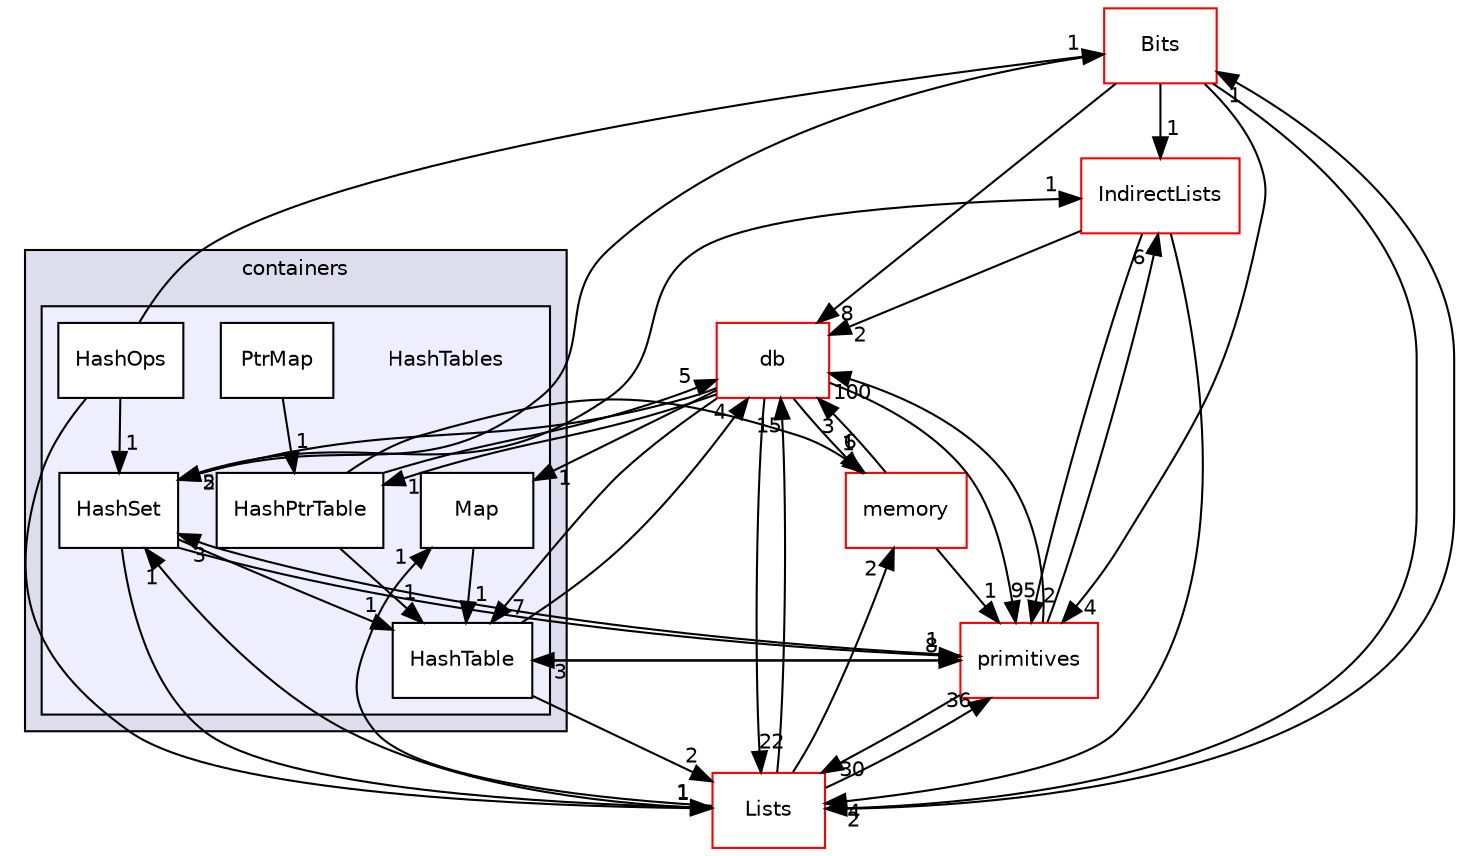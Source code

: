 digraph "src/OpenFOAM/containers/HashTables" {
  bgcolor=transparent;
  compound=true
  node [ fontsize="10", fontname="Helvetica"];
  edge [ labelfontsize="10", labelfontname="Helvetica"];
  subgraph clusterdir_19d0872053bde092be81d7fe3f56cbf7 {
    graph [ bgcolor="#ddddee", pencolor="black", label="containers" fontname="Helvetica", fontsize="10", URL="dir_19d0872053bde092be81d7fe3f56cbf7.html"]
  subgraph clusterdir_46dbcbff8acc0ae94a21b2306d4033de {
    graph [ bgcolor="#eeeeff", pencolor="black", label="" URL="dir_46dbcbff8acc0ae94a21b2306d4033de.html"];
    dir_46dbcbff8acc0ae94a21b2306d4033de [shape=plaintext label="HashTables"];
    dir_c6033071a64522a9c9d4c9f2ec5fac32 [shape=box label="HashOps" color="black" fillcolor="white" style="filled" URL="dir_c6033071a64522a9c9d4c9f2ec5fac32.html"];
    dir_9d052a20cc7c72f2042723e1f64d72da [shape=box label="HashPtrTable" color="black" fillcolor="white" style="filled" URL="dir_9d052a20cc7c72f2042723e1f64d72da.html"];
    dir_86ef61c4f082e14e1ecb08a941813d2b [shape=box label="HashSet" color="black" fillcolor="white" style="filled" URL="dir_86ef61c4f082e14e1ecb08a941813d2b.html"];
    dir_dcde9bf13ea0c61e93d77318a0380b7d [shape=box label="HashTable" color="black" fillcolor="white" style="filled" URL="dir_dcde9bf13ea0c61e93d77318a0380b7d.html"];
    dir_b3412b905c0ae5090c3c1102e09cbfa0 [shape=box label="Map" color="black" fillcolor="white" style="filled" URL="dir_b3412b905c0ae5090c3c1102e09cbfa0.html"];
    dir_f0f844ad99fd21ac36e8fc27f2ba0572 [shape=box label="PtrMap" color="black" fillcolor="white" style="filled" URL="dir_f0f844ad99fd21ac36e8fc27f2ba0572.html"];
  }
  }
  dir_385a22dcc2f7120acb0f1a7a832b3b8d [shape=box label="memory" color="red" URL="dir_385a22dcc2f7120acb0f1a7a832b3b8d.html"];
  dir_f1bdd3e1864452c4a43cb0467c28790d [shape=box label="IndirectLists" color="red" URL="dir_f1bdd3e1864452c4a43cb0467c28790d.html"];
  dir_63c634f7a7cfd679ac26c67fb30fc32f [shape=box label="db" color="red" URL="dir_63c634f7a7cfd679ac26c67fb30fc32f.html"];
  dir_d88157af7a891d11a6818b2689bd5e5e [shape=box label="Bits" color="red" URL="dir_d88157af7a891d11a6818b2689bd5e5e.html"];
  dir_3e50f45338116b169052b428016851aa [shape=box label="primitives" color="red" URL="dir_3e50f45338116b169052b428016851aa.html"];
  dir_f87fe3b02e96c330e8a853ff310f1666 [shape=box label="Lists" color="red" URL="dir_f87fe3b02e96c330e8a853ff310f1666.html"];
  dir_9d052a20cc7c72f2042723e1f64d72da->dir_dcde9bf13ea0c61e93d77318a0380b7d [headlabel="1", labeldistance=1.5 headhref="dir_002174_002176.html"];
  dir_9d052a20cc7c72f2042723e1f64d72da->dir_385a22dcc2f7120acb0f1a7a832b3b8d [headlabel="1", labeldistance=1.5 headhref="dir_002174_002521.html"];
  dir_9d052a20cc7c72f2042723e1f64d72da->dir_63c634f7a7cfd679ac26c67fb30fc32f [headlabel="5", labeldistance=1.5 headhref="dir_002174_002218.html"];
  dir_dcde9bf13ea0c61e93d77318a0380b7d->dir_63c634f7a7cfd679ac26c67fb30fc32f [headlabel="4", labeldistance=1.5 headhref="dir_002176_002218.html"];
  dir_dcde9bf13ea0c61e93d77318a0380b7d->dir_3e50f45338116b169052b428016851aa [headlabel="8", labeldistance=1.5 headhref="dir_002176_002628.html"];
  dir_dcde9bf13ea0c61e93d77318a0380b7d->dir_f87fe3b02e96c330e8a853ff310f1666 [headlabel="2", labeldistance=1.5 headhref="dir_002176_002198.html"];
  dir_385a22dcc2f7120acb0f1a7a832b3b8d->dir_63c634f7a7cfd679ac26c67fb30fc32f [headlabel="3", labeldistance=1.5 headhref="dir_002521_002218.html"];
  dir_385a22dcc2f7120acb0f1a7a832b3b8d->dir_3e50f45338116b169052b428016851aa [headlabel="1", labeldistance=1.5 headhref="dir_002521_002628.html"];
  dir_c6033071a64522a9c9d4c9f2ec5fac32->dir_d88157af7a891d11a6818b2689bd5e5e [headlabel="1", labeldistance=1.5 headhref="dir_002173_002157.html"];
  dir_c6033071a64522a9c9d4c9f2ec5fac32->dir_f87fe3b02e96c330e8a853ff310f1666 [headlabel="1", labeldistance=1.5 headhref="dir_002173_002198.html"];
  dir_c6033071a64522a9c9d4c9f2ec5fac32->dir_86ef61c4f082e14e1ecb08a941813d2b [headlabel="1", labeldistance=1.5 headhref="dir_002173_002175.html"];
  dir_b3412b905c0ae5090c3c1102e09cbfa0->dir_dcde9bf13ea0c61e93d77318a0380b7d [headlabel="1", labeldistance=1.5 headhref="dir_002177_002176.html"];
  dir_f1bdd3e1864452c4a43cb0467c28790d->dir_63c634f7a7cfd679ac26c67fb30fc32f [headlabel="2", labeldistance=1.5 headhref="dir_002181_002218.html"];
  dir_f1bdd3e1864452c4a43cb0467c28790d->dir_3e50f45338116b169052b428016851aa [headlabel="2", labeldistance=1.5 headhref="dir_002181_002628.html"];
  dir_f1bdd3e1864452c4a43cb0467c28790d->dir_f87fe3b02e96c330e8a853ff310f1666 [headlabel="4", labeldistance=1.5 headhref="dir_002181_002198.html"];
  dir_63c634f7a7cfd679ac26c67fb30fc32f->dir_9d052a20cc7c72f2042723e1f64d72da [headlabel="1", labeldistance=1.5 headhref="dir_002218_002174.html"];
  dir_63c634f7a7cfd679ac26c67fb30fc32f->dir_dcde9bf13ea0c61e93d77318a0380b7d [headlabel="7", labeldistance=1.5 headhref="dir_002218_002176.html"];
  dir_63c634f7a7cfd679ac26c67fb30fc32f->dir_385a22dcc2f7120acb0f1a7a832b3b8d [headlabel="6", labeldistance=1.5 headhref="dir_002218_002521.html"];
  dir_63c634f7a7cfd679ac26c67fb30fc32f->dir_b3412b905c0ae5090c3c1102e09cbfa0 [headlabel="1", labeldistance=1.5 headhref="dir_002218_002177.html"];
  dir_63c634f7a7cfd679ac26c67fb30fc32f->dir_3e50f45338116b169052b428016851aa [headlabel="95", labeldistance=1.5 headhref="dir_002218_002628.html"];
  dir_63c634f7a7cfd679ac26c67fb30fc32f->dir_f87fe3b02e96c330e8a853ff310f1666 [headlabel="22", labeldistance=1.5 headhref="dir_002218_002198.html"];
  dir_63c634f7a7cfd679ac26c67fb30fc32f->dir_86ef61c4f082e14e1ecb08a941813d2b [headlabel="5", labeldistance=1.5 headhref="dir_002218_002175.html"];
  dir_d88157af7a891d11a6818b2689bd5e5e->dir_f1bdd3e1864452c4a43cb0467c28790d [headlabel="1", labeldistance=1.5 headhref="dir_002157_002181.html"];
  dir_d88157af7a891d11a6818b2689bd5e5e->dir_63c634f7a7cfd679ac26c67fb30fc32f [headlabel="8", labeldistance=1.5 headhref="dir_002157_002218.html"];
  dir_d88157af7a891d11a6818b2689bd5e5e->dir_3e50f45338116b169052b428016851aa [headlabel="4", labeldistance=1.5 headhref="dir_002157_002628.html"];
  dir_d88157af7a891d11a6818b2689bd5e5e->dir_f87fe3b02e96c330e8a853ff310f1666 [headlabel="2", labeldistance=1.5 headhref="dir_002157_002198.html"];
  dir_d88157af7a891d11a6818b2689bd5e5e->dir_86ef61c4f082e14e1ecb08a941813d2b [headlabel="2", labeldistance=1.5 headhref="dir_002157_002175.html"];
  dir_3e50f45338116b169052b428016851aa->dir_dcde9bf13ea0c61e93d77318a0380b7d [headlabel="3", labeldistance=1.5 headhref="dir_002628_002176.html"];
  dir_3e50f45338116b169052b428016851aa->dir_f1bdd3e1864452c4a43cb0467c28790d [headlabel="6", labeldistance=1.5 headhref="dir_002628_002181.html"];
  dir_3e50f45338116b169052b428016851aa->dir_63c634f7a7cfd679ac26c67fb30fc32f [headlabel="100", labeldistance=1.5 headhref="dir_002628_002218.html"];
  dir_3e50f45338116b169052b428016851aa->dir_f87fe3b02e96c330e8a853ff310f1666 [headlabel="30", labeldistance=1.5 headhref="dir_002628_002198.html"];
  dir_3e50f45338116b169052b428016851aa->dir_86ef61c4f082e14e1ecb08a941813d2b [headlabel="3", labeldistance=1.5 headhref="dir_002628_002175.html"];
  dir_f0f844ad99fd21ac36e8fc27f2ba0572->dir_9d052a20cc7c72f2042723e1f64d72da [headlabel="1", labeldistance=1.5 headhref="dir_002178_002174.html"];
  dir_f87fe3b02e96c330e8a853ff310f1666->dir_385a22dcc2f7120acb0f1a7a832b3b8d [headlabel="2", labeldistance=1.5 headhref="dir_002198_002521.html"];
  dir_f87fe3b02e96c330e8a853ff310f1666->dir_b3412b905c0ae5090c3c1102e09cbfa0 [headlabel="1", labeldistance=1.5 headhref="dir_002198_002177.html"];
  dir_f87fe3b02e96c330e8a853ff310f1666->dir_63c634f7a7cfd679ac26c67fb30fc32f [headlabel="15", labeldistance=1.5 headhref="dir_002198_002218.html"];
  dir_f87fe3b02e96c330e8a853ff310f1666->dir_d88157af7a891d11a6818b2689bd5e5e [headlabel="1", labeldistance=1.5 headhref="dir_002198_002157.html"];
  dir_f87fe3b02e96c330e8a853ff310f1666->dir_3e50f45338116b169052b428016851aa [headlabel="36", labeldistance=1.5 headhref="dir_002198_002628.html"];
  dir_f87fe3b02e96c330e8a853ff310f1666->dir_86ef61c4f082e14e1ecb08a941813d2b [headlabel="1", labeldistance=1.5 headhref="dir_002198_002175.html"];
  dir_86ef61c4f082e14e1ecb08a941813d2b->dir_dcde9bf13ea0c61e93d77318a0380b7d [headlabel="1", labeldistance=1.5 headhref="dir_002175_002176.html"];
  dir_86ef61c4f082e14e1ecb08a941813d2b->dir_f1bdd3e1864452c4a43cb0467c28790d [headlabel="1", labeldistance=1.5 headhref="dir_002175_002181.html"];
  dir_86ef61c4f082e14e1ecb08a941813d2b->dir_3e50f45338116b169052b428016851aa [headlabel="1", labeldistance=1.5 headhref="dir_002175_002628.html"];
  dir_86ef61c4f082e14e1ecb08a941813d2b->dir_f87fe3b02e96c330e8a853ff310f1666 [headlabel="1", labeldistance=1.5 headhref="dir_002175_002198.html"];
}
